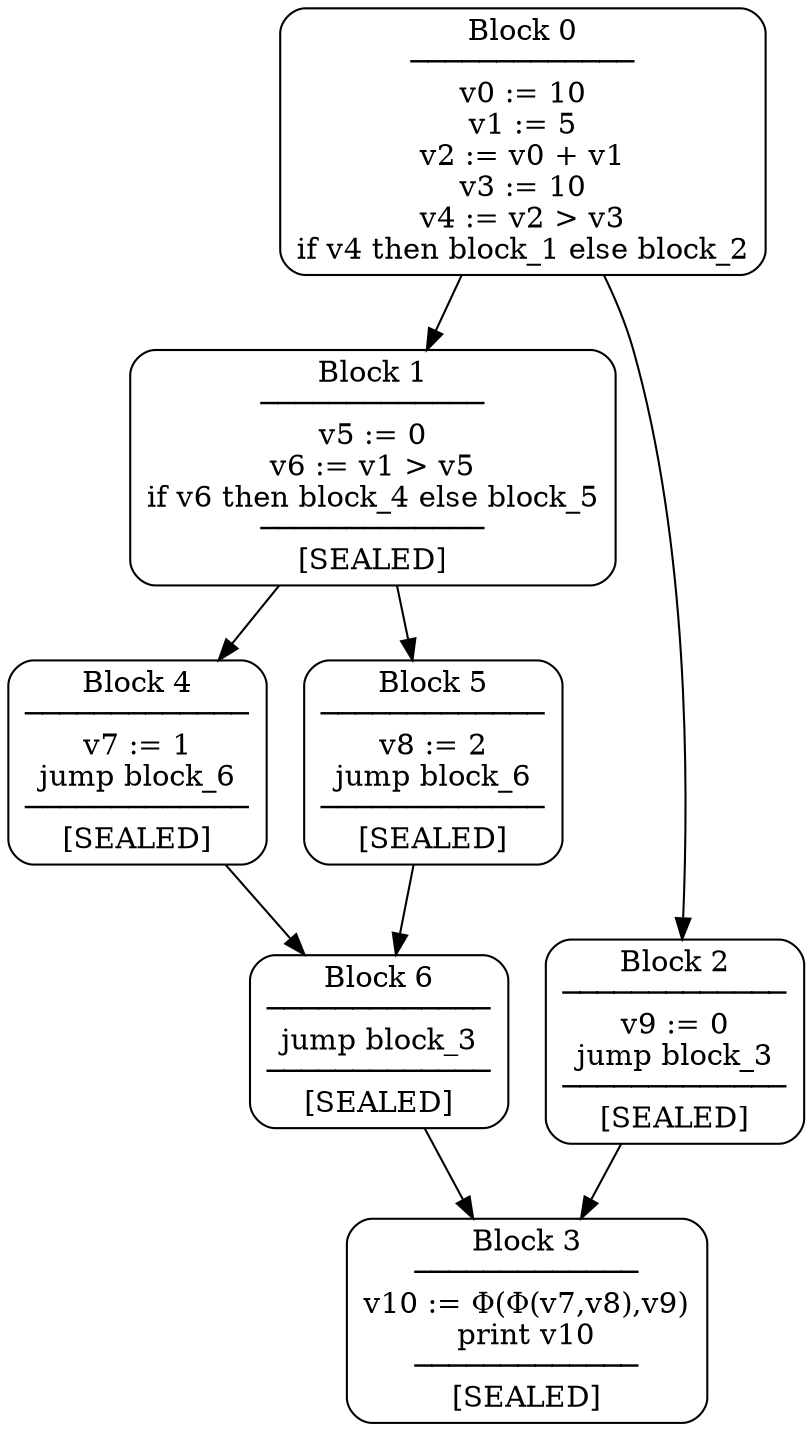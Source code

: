 digraph SSA {
    rankdir=TB;
    node [shape=box, style=rounded];
    
    block_0 [label="Block 0\n─────────────\nv0 := 10\nv1 := 5\nv2 := v0 + v1\nv3 := 10\nv4 := v2 > v3\nif v4 then block_1 else block_2\n"];
    block_1 [label="Block 1\n─────────────\nv5 := 0\nv6 := v1 > v5\nif v6 then block_4 else block_5\n─────────────\n[SEALED]\n"];
    block_2 [label="Block 2\n─────────────\nv9 := 0\njump block_3\n─────────────\n[SEALED]\n"];
    block_3 [label="Block 3\n─────────────\nv10 := Φ(Φ(v7,v8),v9)\nprint v10\n─────────────\n[SEALED]\n"];
    block_4 [label="Block 4\n─────────────\nv7 := 1\njump block_6\n─────────────\n[SEALED]\n"];
    block_5 [label="Block 5\n─────────────\nv8 := 2\njump block_6\n─────────────\n[SEALED]\n"];
    block_6 [label="Block 6\n─────────────\njump block_3\n─────────────\n[SEALED]\n"];
    block_0 -> block_1;
    block_0 -> block_2;
    block_6 -> block_3;
    block_2 -> block_3;
    block_1 -> block_4;
    block_1 -> block_5;
    block_4 -> block_6;
    block_5 -> block_6;
}

